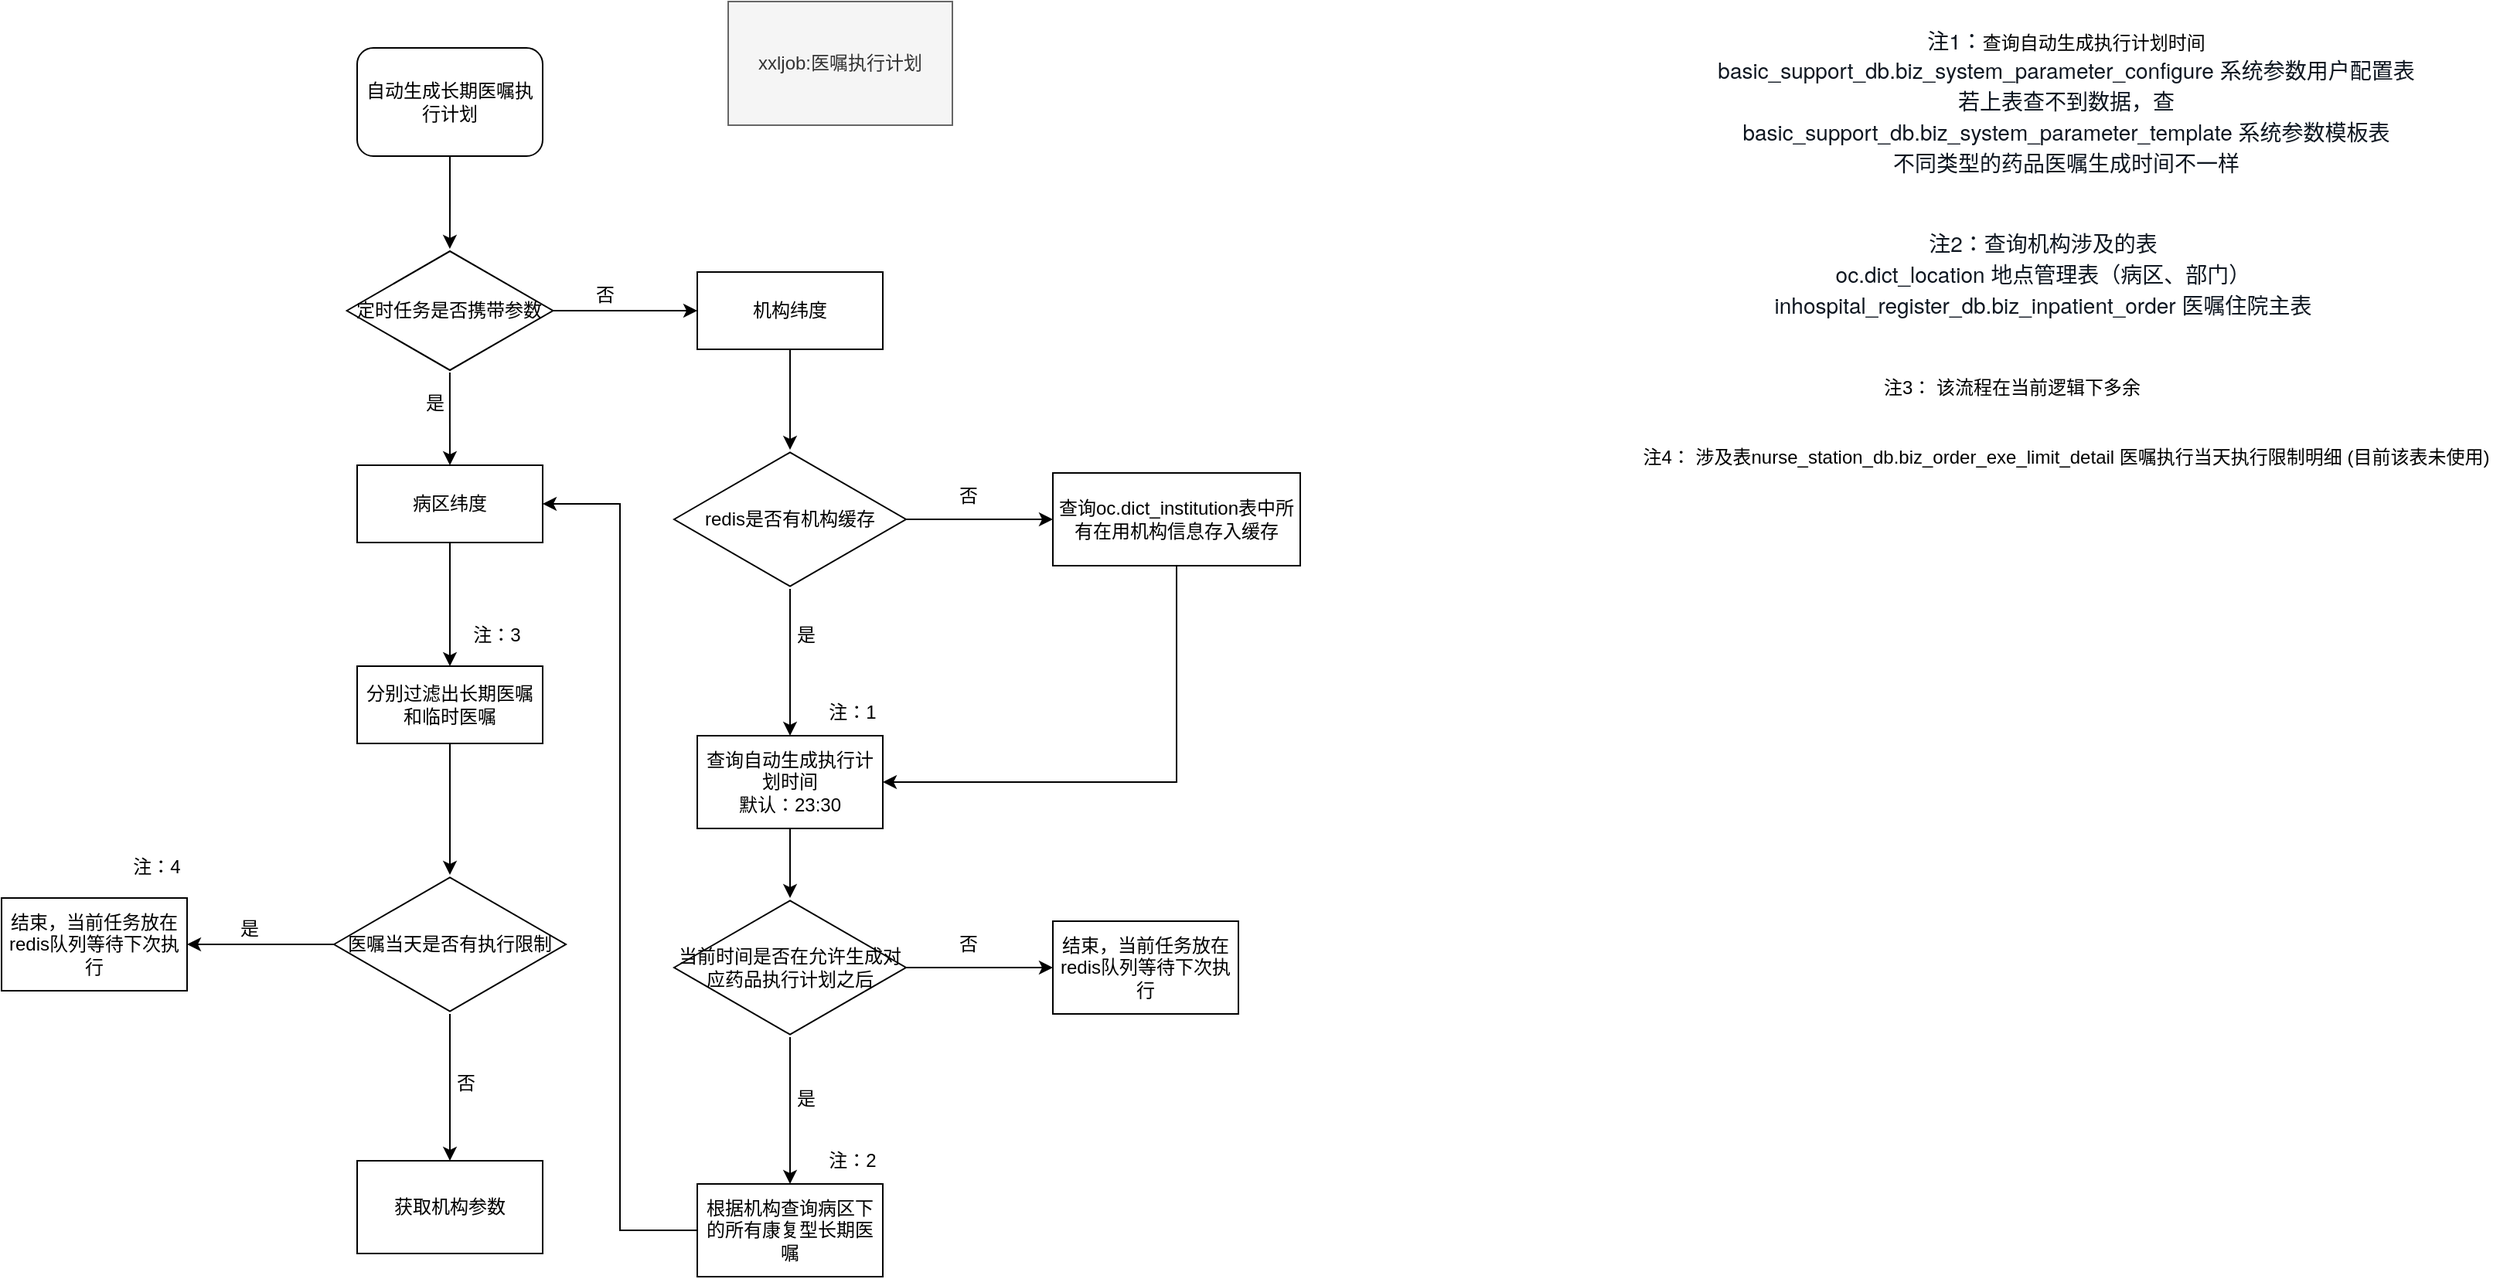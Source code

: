 <mxfile version="14.4.9" type="github">
  <diagram id="C5RBs43oDa-KdzZeNtuy" name="Page-1">
    <mxGraphModel dx="1773" dy="645" grid="1" gridSize="10" guides="1" tooltips="1" connect="1" arrows="1" fold="1" page="1" pageScale="1" pageWidth="827" pageHeight="1169" math="0" shadow="0">
      <root>
        <mxCell id="WIyWlLk6GJQsqaUBKTNV-0" />
        <mxCell id="WIyWlLk6GJQsqaUBKTNV-1" parent="WIyWlLk6GJQsqaUBKTNV-0" />
        <mxCell id="XjWRssDStmMOObhruf7y-11" style="edgeStyle=orthogonalEdgeStyle;rounded=0;orthogonalLoop=1;jettySize=auto;html=1;exitX=0.5;exitY=1;exitDx=0;exitDy=0;" edge="1" parent="WIyWlLk6GJQsqaUBKTNV-1" source="WIyWlLk6GJQsqaUBKTNV-3" target="XjWRssDStmMOObhruf7y-10">
          <mxGeometry relative="1" as="geometry" />
        </mxCell>
        <mxCell id="WIyWlLk6GJQsqaUBKTNV-3" value="自动生成长期医嘱执行计划" style="rounded=1;whiteSpace=wrap;html=1;fontSize=12;glass=0;strokeWidth=1;shadow=0;" parent="WIyWlLk6GJQsqaUBKTNV-1" vertex="1">
          <mxGeometry x="160" y="50" width="120" height="70" as="geometry" />
        </mxCell>
        <mxCell id="XjWRssDStmMOObhruf7y-23" style="edgeStyle=orthogonalEdgeStyle;rounded=0;orthogonalLoop=1;jettySize=auto;html=1;" edge="1" parent="WIyWlLk6GJQsqaUBKTNV-1" source="XjWRssDStmMOObhruf7y-3" target="XjWRssDStmMOObhruf7y-21">
          <mxGeometry relative="1" as="geometry" />
        </mxCell>
        <mxCell id="XjWRssDStmMOObhruf7y-3" value="机构纬度" style="rounded=0;whiteSpace=wrap;html=1;" vertex="1" parent="WIyWlLk6GJQsqaUBKTNV-1">
          <mxGeometry x="380" y="195" width="120" height="50" as="geometry" />
        </mxCell>
        <mxCell id="XjWRssDStmMOObhruf7y-57" value="" style="edgeStyle=orthogonalEdgeStyle;rounded=0;orthogonalLoop=1;jettySize=auto;html=1;" edge="1" parent="WIyWlLk6GJQsqaUBKTNV-1" source="XjWRssDStmMOObhruf7y-4" target="XjWRssDStmMOObhruf7y-56">
          <mxGeometry relative="1" as="geometry" />
        </mxCell>
        <mxCell id="XjWRssDStmMOObhruf7y-4" value="病区纬度" style="rounded=0;whiteSpace=wrap;html=1;" vertex="1" parent="WIyWlLk6GJQsqaUBKTNV-1">
          <mxGeometry x="160" y="320" width="120" height="50" as="geometry" />
        </mxCell>
        <mxCell id="XjWRssDStmMOObhruf7y-17" style="edgeStyle=orthogonalEdgeStyle;rounded=0;orthogonalLoop=1;jettySize=auto;html=1;entryX=0;entryY=0.5;entryDx=0;entryDy=0;" edge="1" parent="WIyWlLk6GJQsqaUBKTNV-1" source="XjWRssDStmMOObhruf7y-10" target="XjWRssDStmMOObhruf7y-3">
          <mxGeometry relative="1" as="geometry" />
        </mxCell>
        <mxCell id="XjWRssDStmMOObhruf7y-19" style="edgeStyle=orthogonalEdgeStyle;rounded=0;orthogonalLoop=1;jettySize=auto;html=1;entryX=0.5;entryY=0;entryDx=0;entryDy=0;" edge="1" parent="WIyWlLk6GJQsqaUBKTNV-1" source="XjWRssDStmMOObhruf7y-10" target="XjWRssDStmMOObhruf7y-4">
          <mxGeometry relative="1" as="geometry" />
        </mxCell>
        <mxCell id="XjWRssDStmMOObhruf7y-10" value="定时任务是否携带参数" style="html=1;whiteSpace=wrap;aspect=fixed;shape=isoRectangle;" vertex="1" parent="WIyWlLk6GJQsqaUBKTNV-1">
          <mxGeometry x="153.33" y="180" width="133.34" height="80" as="geometry" />
        </mxCell>
        <mxCell id="XjWRssDStmMOObhruf7y-14" value="xxljob:医嘱执行计划" style="text;html=1;align=center;verticalAlign=middle;whiteSpace=wrap;rounded=0;fillColor=#f5f5f5;strokeColor=#666666;fontColor=#333333;" vertex="1" parent="WIyWlLk6GJQsqaUBKTNV-1">
          <mxGeometry x="400" y="20" width="145" height="80" as="geometry" />
        </mxCell>
        <mxCell id="XjWRssDStmMOObhruf7y-18" value="否" style="text;html=1;align=center;verticalAlign=middle;resizable=0;points=[];autosize=1;" vertex="1" parent="WIyWlLk6GJQsqaUBKTNV-1">
          <mxGeometry x="305" y="200" width="30" height="20" as="geometry" />
        </mxCell>
        <mxCell id="XjWRssDStmMOObhruf7y-25" value="" style="edgeStyle=orthogonalEdgeStyle;rounded=0;orthogonalLoop=1;jettySize=auto;html=1;" edge="1" parent="WIyWlLk6GJQsqaUBKTNV-1" source="XjWRssDStmMOObhruf7y-21" target="XjWRssDStmMOObhruf7y-24">
          <mxGeometry relative="1" as="geometry" />
        </mxCell>
        <mxCell id="XjWRssDStmMOObhruf7y-28" value="" style="edgeStyle=orthogonalEdgeStyle;rounded=0;orthogonalLoop=1;jettySize=auto;html=1;" edge="1" parent="WIyWlLk6GJQsqaUBKTNV-1" source="XjWRssDStmMOObhruf7y-21" target="XjWRssDStmMOObhruf7y-27">
          <mxGeometry relative="1" as="geometry" />
        </mxCell>
        <mxCell id="XjWRssDStmMOObhruf7y-21" value="redis是否有机构缓存" style="html=1;whiteSpace=wrap;aspect=fixed;shape=isoRectangle;" vertex="1" parent="WIyWlLk6GJQsqaUBKTNV-1">
          <mxGeometry x="365" y="310" width="150" height="90" as="geometry" />
        </mxCell>
        <mxCell id="XjWRssDStmMOObhruf7y-32" style="edgeStyle=orthogonalEdgeStyle;rounded=0;orthogonalLoop=1;jettySize=auto;html=1;entryX=1;entryY=0.5;entryDx=0;entryDy=0;" edge="1" parent="WIyWlLk6GJQsqaUBKTNV-1" source="XjWRssDStmMOObhruf7y-24" target="XjWRssDStmMOObhruf7y-27">
          <mxGeometry relative="1" as="geometry">
            <Array as="points">
              <mxPoint x="690" y="525" />
            </Array>
          </mxGeometry>
        </mxCell>
        <mxCell id="XjWRssDStmMOObhruf7y-24" value="查询oc.dict_institution表中所有在用机构信息存入缓存" style="whiteSpace=wrap;html=1;" vertex="1" parent="WIyWlLk6GJQsqaUBKTNV-1">
          <mxGeometry x="610" y="325" width="160" height="60" as="geometry" />
        </mxCell>
        <mxCell id="XjWRssDStmMOObhruf7y-26" value="否" style="text;html=1;align=center;verticalAlign=middle;resizable=0;points=[];autosize=1;" vertex="1" parent="WIyWlLk6GJQsqaUBKTNV-1">
          <mxGeometry x="540" y="330" width="30" height="20" as="geometry" />
        </mxCell>
        <mxCell id="XjWRssDStmMOObhruf7y-42" value="" style="edgeStyle=orthogonalEdgeStyle;rounded=0;orthogonalLoop=1;jettySize=auto;html=1;" edge="1" parent="WIyWlLk6GJQsqaUBKTNV-1" source="XjWRssDStmMOObhruf7y-27" target="XjWRssDStmMOObhruf7y-41">
          <mxGeometry relative="1" as="geometry" />
        </mxCell>
        <mxCell id="XjWRssDStmMOObhruf7y-27" value="查询自动生成执行计划时间&lt;br&gt;默认：23:30" style="whiteSpace=wrap;html=1;" vertex="1" parent="WIyWlLk6GJQsqaUBKTNV-1">
          <mxGeometry x="380" y="495" width="120" height="60" as="geometry" />
        </mxCell>
        <mxCell id="XjWRssDStmMOObhruf7y-29" value="是" style="text;html=1;align=center;verticalAlign=middle;resizable=0;points=[];autosize=1;" vertex="1" parent="WIyWlLk6GJQsqaUBKTNV-1">
          <mxGeometry x="435" y="420" width="30" height="20" as="geometry" />
        </mxCell>
        <mxCell id="XjWRssDStmMOObhruf7y-44" value="" style="edgeStyle=orthogonalEdgeStyle;rounded=0;orthogonalLoop=1;jettySize=auto;html=1;" edge="1" parent="WIyWlLk6GJQsqaUBKTNV-1" source="XjWRssDStmMOObhruf7y-41" target="XjWRssDStmMOObhruf7y-43">
          <mxGeometry relative="1" as="geometry" />
        </mxCell>
        <mxCell id="XjWRssDStmMOObhruf7y-47" value="" style="edgeStyle=orthogonalEdgeStyle;rounded=0;orthogonalLoop=1;jettySize=auto;html=1;" edge="1" parent="WIyWlLk6GJQsqaUBKTNV-1" source="XjWRssDStmMOObhruf7y-41" target="XjWRssDStmMOObhruf7y-46">
          <mxGeometry relative="1" as="geometry" />
        </mxCell>
        <mxCell id="XjWRssDStmMOObhruf7y-41" value="当前时间是否在允许生成对应药品执行计划之后" style="html=1;whiteSpace=wrap;aspect=fixed;shape=isoRectangle;" vertex="1" parent="WIyWlLk6GJQsqaUBKTNV-1">
          <mxGeometry x="365" y="600" width="150" height="90" as="geometry" />
        </mxCell>
        <mxCell id="XjWRssDStmMOObhruf7y-43" value="结束，当前任务放在redis队列等待下次执行" style="whiteSpace=wrap;html=1;" vertex="1" parent="WIyWlLk6GJQsqaUBKTNV-1">
          <mxGeometry x="610" y="615" width="120" height="60" as="geometry" />
        </mxCell>
        <mxCell id="XjWRssDStmMOObhruf7y-45" value="否" style="text;html=1;align=center;verticalAlign=middle;resizable=0;points=[];autosize=1;" vertex="1" parent="WIyWlLk6GJQsqaUBKTNV-1">
          <mxGeometry x="540" y="620" width="30" height="20" as="geometry" />
        </mxCell>
        <mxCell id="XjWRssDStmMOObhruf7y-49" style="edgeStyle=orthogonalEdgeStyle;rounded=0;orthogonalLoop=1;jettySize=auto;html=1;entryX=1;entryY=0.5;entryDx=0;entryDy=0;" edge="1" parent="WIyWlLk6GJQsqaUBKTNV-1" source="XjWRssDStmMOObhruf7y-46" target="XjWRssDStmMOObhruf7y-4">
          <mxGeometry relative="1" as="geometry">
            <mxPoint x="290" y="360" as="targetPoint" />
          </mxGeometry>
        </mxCell>
        <mxCell id="XjWRssDStmMOObhruf7y-46" value="根据机构查询病区下的所有康复型长期医嘱" style="whiteSpace=wrap;html=1;" vertex="1" parent="WIyWlLk6GJQsqaUBKTNV-1">
          <mxGeometry x="380" y="785" width="120" height="60" as="geometry" />
        </mxCell>
        <mxCell id="XjWRssDStmMOObhruf7y-48" value="是" style="text;html=1;align=center;verticalAlign=middle;resizable=0;points=[];autosize=1;" vertex="1" parent="WIyWlLk6GJQsqaUBKTNV-1">
          <mxGeometry x="435" y="720" width="30" height="20" as="geometry" />
        </mxCell>
        <mxCell id="XjWRssDStmMOObhruf7y-50" value="是" style="text;html=1;align=center;verticalAlign=middle;resizable=0;points=[];autosize=1;" vertex="1" parent="WIyWlLk6GJQsqaUBKTNV-1">
          <mxGeometry x="195" y="270" width="30" height="20" as="geometry" />
        </mxCell>
        <mxCell id="XjWRssDStmMOObhruf7y-52" value="&lt;p class=&quot;p1&quot; style=&quot;margin: 0px ; font-stretch: normal ; font-size: 14px ; line-height: normal ; font-family: &amp;#34;helvetica neue&amp;#34; ; color: rgb(15 , 23 , 33)&quot;&gt;&lt;/p&gt;&lt;font color=&quot;#0f1721&quot; face=&quot;helvetica neue&quot;&gt;&lt;span style=&quot;font-size: 14px&quot;&gt;注1：&lt;/span&gt;&lt;/font&gt;查询自动生成执行计划时间&lt;p class=&quot;p1&quot; style=&quot;margin: 0px ; font-stretch: normal ; font-size: 14px ; line-height: normal ; font-family: &amp;#34;helvetica neue&amp;#34; ; color: rgb(15 , 23 , 33)&quot;&gt;basic_support_db.biz_system_parameter_configure&amp;nbsp;&lt;span class=&quot;s1&quot; style=&quot;font-stretch: normal ; line-height: normal ; font-family: &amp;#34;pingfang sc&amp;#34;&quot;&gt;系统参数用户配置表&lt;/span&gt;&lt;/p&gt;&lt;p class=&quot;p2&quot; style=&quot;margin: 0px ; font-stretch: normal ; font-size: 14px ; line-height: normal ; font-family: &amp;#34;pingfang sc&amp;#34; ; color: rgb(15 , 23 , 33)&quot;&gt;若上表查不到数据，查&lt;/p&gt;&lt;p class=&quot;p1&quot; style=&quot;margin: 0px ; font-stretch: normal ; font-size: 14px ; line-height: normal ; font-family: &amp;#34;helvetica neue&amp;#34; ; color: rgb(15 , 23 , 33)&quot;&gt;basic_support_db.biz_system_parameter_template&amp;nbsp;&lt;span class=&quot;s1&quot; style=&quot;font-stretch: normal ; line-height: normal ; font-family: &amp;#34;pingfang sc&amp;#34;&quot;&gt;系统参数模板表&lt;/span&gt;&lt;/p&gt;&lt;p class=&quot;p1&quot; style=&quot;margin: 0px ; font-stretch: normal ; font-size: 14px ; line-height: normal ; font-family: &amp;#34;helvetica neue&amp;#34; ; color: rgb(15 , 23 , 33)&quot;&gt;&lt;span style=&quot;font-family: &amp;#34;pingfang sc&amp;#34;&quot;&gt;不同类型的药品医嘱生成时间不一样&lt;/span&gt;&lt;/p&gt;" style="text;html=1;align=center;verticalAlign=middle;resizable=0;points=[];autosize=1;" vertex="1" parent="WIyWlLk6GJQsqaUBKTNV-1">
          <mxGeometry x="1030" y="35" width="470" height="100" as="geometry" />
        </mxCell>
        <mxCell id="XjWRssDStmMOObhruf7y-53" value="&lt;p class=&quot;p1&quot; style=&quot;margin: 0px ; font-stretch: normal ; font-size: 14px ; line-height: normal ; font-family: &amp;#34;helvetica neue&amp;#34; ; color: rgb(15 , 23 , 33)&quot;&gt;注2：查询机构涉及的表&lt;/p&gt;&lt;p class=&quot;p1&quot; style=&quot;margin: 0px ; font-stretch: normal ; font-size: 14px ; line-height: normal ; font-family: &amp;#34;helvetica neue&amp;#34; ; color: rgb(15 , 23 , 33)&quot;&gt;oc.dict_location &lt;span class=&quot;s1&quot; style=&quot;font-stretch: normal ; line-height: normal ; font-family: &amp;#34;pingfang sc&amp;#34;&quot;&gt;地点管理表（病区、部门）&lt;/span&gt;&lt;/p&gt;&lt;p class=&quot;p1&quot; style=&quot;margin: 0px ; font-stretch: normal ; font-size: 14px ; line-height: normal ; font-family: &amp;#34;helvetica neue&amp;#34; ; color: rgb(15 , 23 , 33)&quot;&gt;inhospital_register_db.biz_inpatient_order &lt;span class=&quot;s1&quot; style=&quot;font-stretch: normal ; line-height: normal ; font-family: &amp;#34;pingfang sc&amp;#34;&quot;&gt;医嘱住院主表&lt;/span&gt;&lt;/p&gt;" style="text;html=1;align=center;verticalAlign=middle;resizable=0;points=[];autosize=1;" vertex="1" parent="WIyWlLk6GJQsqaUBKTNV-1">
          <mxGeometry x="1070" y="160" width="360" height="70" as="geometry" />
        </mxCell>
        <mxCell id="XjWRssDStmMOObhruf7y-54" value="注：1" style="text;html=1;align=center;verticalAlign=middle;resizable=0;points=[];autosize=1;" vertex="1" parent="WIyWlLk6GJQsqaUBKTNV-1">
          <mxGeometry x="455" y="470" width="50" height="20" as="geometry" />
        </mxCell>
        <mxCell id="XjWRssDStmMOObhruf7y-55" value="注：2" style="text;html=1;align=center;verticalAlign=middle;resizable=0;points=[];autosize=1;" vertex="1" parent="WIyWlLk6GJQsqaUBKTNV-1">
          <mxGeometry x="455" y="760" width="50" height="20" as="geometry" />
        </mxCell>
        <mxCell id="XjWRssDStmMOObhruf7y-62" value="" style="edgeStyle=orthogonalEdgeStyle;rounded=0;orthogonalLoop=1;jettySize=auto;html=1;" edge="1" parent="WIyWlLk6GJQsqaUBKTNV-1" source="XjWRssDStmMOObhruf7y-56" target="XjWRssDStmMOObhruf7y-60">
          <mxGeometry relative="1" as="geometry" />
        </mxCell>
        <mxCell id="XjWRssDStmMOObhruf7y-56" value="分别过滤出长期医嘱和临时医嘱" style="rounded=0;whiteSpace=wrap;html=1;" vertex="1" parent="WIyWlLk6GJQsqaUBKTNV-1">
          <mxGeometry x="160" y="450" width="120" height="50" as="geometry" />
        </mxCell>
        <mxCell id="XjWRssDStmMOObhruf7y-58" value="注：3" style="text;html=1;align=center;verticalAlign=middle;resizable=0;points=[];autosize=1;" vertex="1" parent="WIyWlLk6GJQsqaUBKTNV-1">
          <mxGeometry x="225" y="420" width="50" height="20" as="geometry" />
        </mxCell>
        <mxCell id="XjWRssDStmMOObhruf7y-59" value="注3： 该流程在当前逻辑下多余" style="text;html=1;align=center;verticalAlign=middle;resizable=0;points=[];autosize=1;" vertex="1" parent="WIyWlLk6GJQsqaUBKTNV-1">
          <mxGeometry x="1140" y="260" width="180" height="20" as="geometry" />
        </mxCell>
        <mxCell id="XjWRssDStmMOObhruf7y-64" value="" style="edgeStyle=orthogonalEdgeStyle;rounded=0;orthogonalLoop=1;jettySize=auto;html=1;" edge="1" parent="WIyWlLk6GJQsqaUBKTNV-1" source="XjWRssDStmMOObhruf7y-60" target="XjWRssDStmMOObhruf7y-63">
          <mxGeometry relative="1" as="geometry" />
        </mxCell>
        <mxCell id="XjWRssDStmMOObhruf7y-67" value="" style="edgeStyle=orthogonalEdgeStyle;rounded=0;orthogonalLoop=1;jettySize=auto;html=1;" edge="1" parent="WIyWlLk6GJQsqaUBKTNV-1" source="XjWRssDStmMOObhruf7y-60" target="XjWRssDStmMOObhruf7y-66">
          <mxGeometry relative="1" as="geometry" />
        </mxCell>
        <mxCell id="XjWRssDStmMOObhruf7y-60" value="医嘱当天是否有执行限制" style="html=1;whiteSpace=wrap;aspect=fixed;shape=isoRectangle;" vertex="1" parent="WIyWlLk6GJQsqaUBKTNV-1">
          <mxGeometry x="145" y="585" width="150" height="90" as="geometry" />
        </mxCell>
        <mxCell id="XjWRssDStmMOObhruf7y-63" value="结束，当前任务放在redis队列等待下次执行" style="whiteSpace=wrap;html=1;" vertex="1" parent="WIyWlLk6GJQsqaUBKTNV-1">
          <mxGeometry x="-70" y="600" width="120" height="60" as="geometry" />
        </mxCell>
        <mxCell id="XjWRssDStmMOObhruf7y-65" value="是" style="text;html=1;align=center;verticalAlign=middle;resizable=0;points=[];autosize=1;" vertex="1" parent="WIyWlLk6GJQsqaUBKTNV-1">
          <mxGeometry x="75" y="610" width="30" height="20" as="geometry" />
        </mxCell>
        <mxCell id="XjWRssDStmMOObhruf7y-66" value="获取机构参数" style="whiteSpace=wrap;html=1;" vertex="1" parent="WIyWlLk6GJQsqaUBKTNV-1">
          <mxGeometry x="160" y="770" width="120" height="60" as="geometry" />
        </mxCell>
        <mxCell id="XjWRssDStmMOObhruf7y-68" value="否" style="text;html=1;align=center;verticalAlign=middle;resizable=0;points=[];autosize=1;" vertex="1" parent="WIyWlLk6GJQsqaUBKTNV-1">
          <mxGeometry x="215" y="710" width="30" height="20" as="geometry" />
        </mxCell>
        <mxCell id="XjWRssDStmMOObhruf7y-69" value="注：4" style="text;html=1;align=center;verticalAlign=middle;resizable=0;points=[];autosize=1;" vertex="1" parent="WIyWlLk6GJQsqaUBKTNV-1">
          <mxGeometry x="5" y="570" width="50" height="20" as="geometry" />
        </mxCell>
        <mxCell id="XjWRssDStmMOObhruf7y-70" value="注4： 涉及表nurse_station_db.biz_order_exe_limit_detail 医嘱执行当天执行限制明细 (目前该表未使用)" style="text;html=1;align=center;verticalAlign=middle;resizable=0;points=[];autosize=1;" vertex="1" parent="WIyWlLk6GJQsqaUBKTNV-1">
          <mxGeometry x="985" y="305" width="560" height="20" as="geometry" />
        </mxCell>
      </root>
    </mxGraphModel>
  </diagram>
</mxfile>

